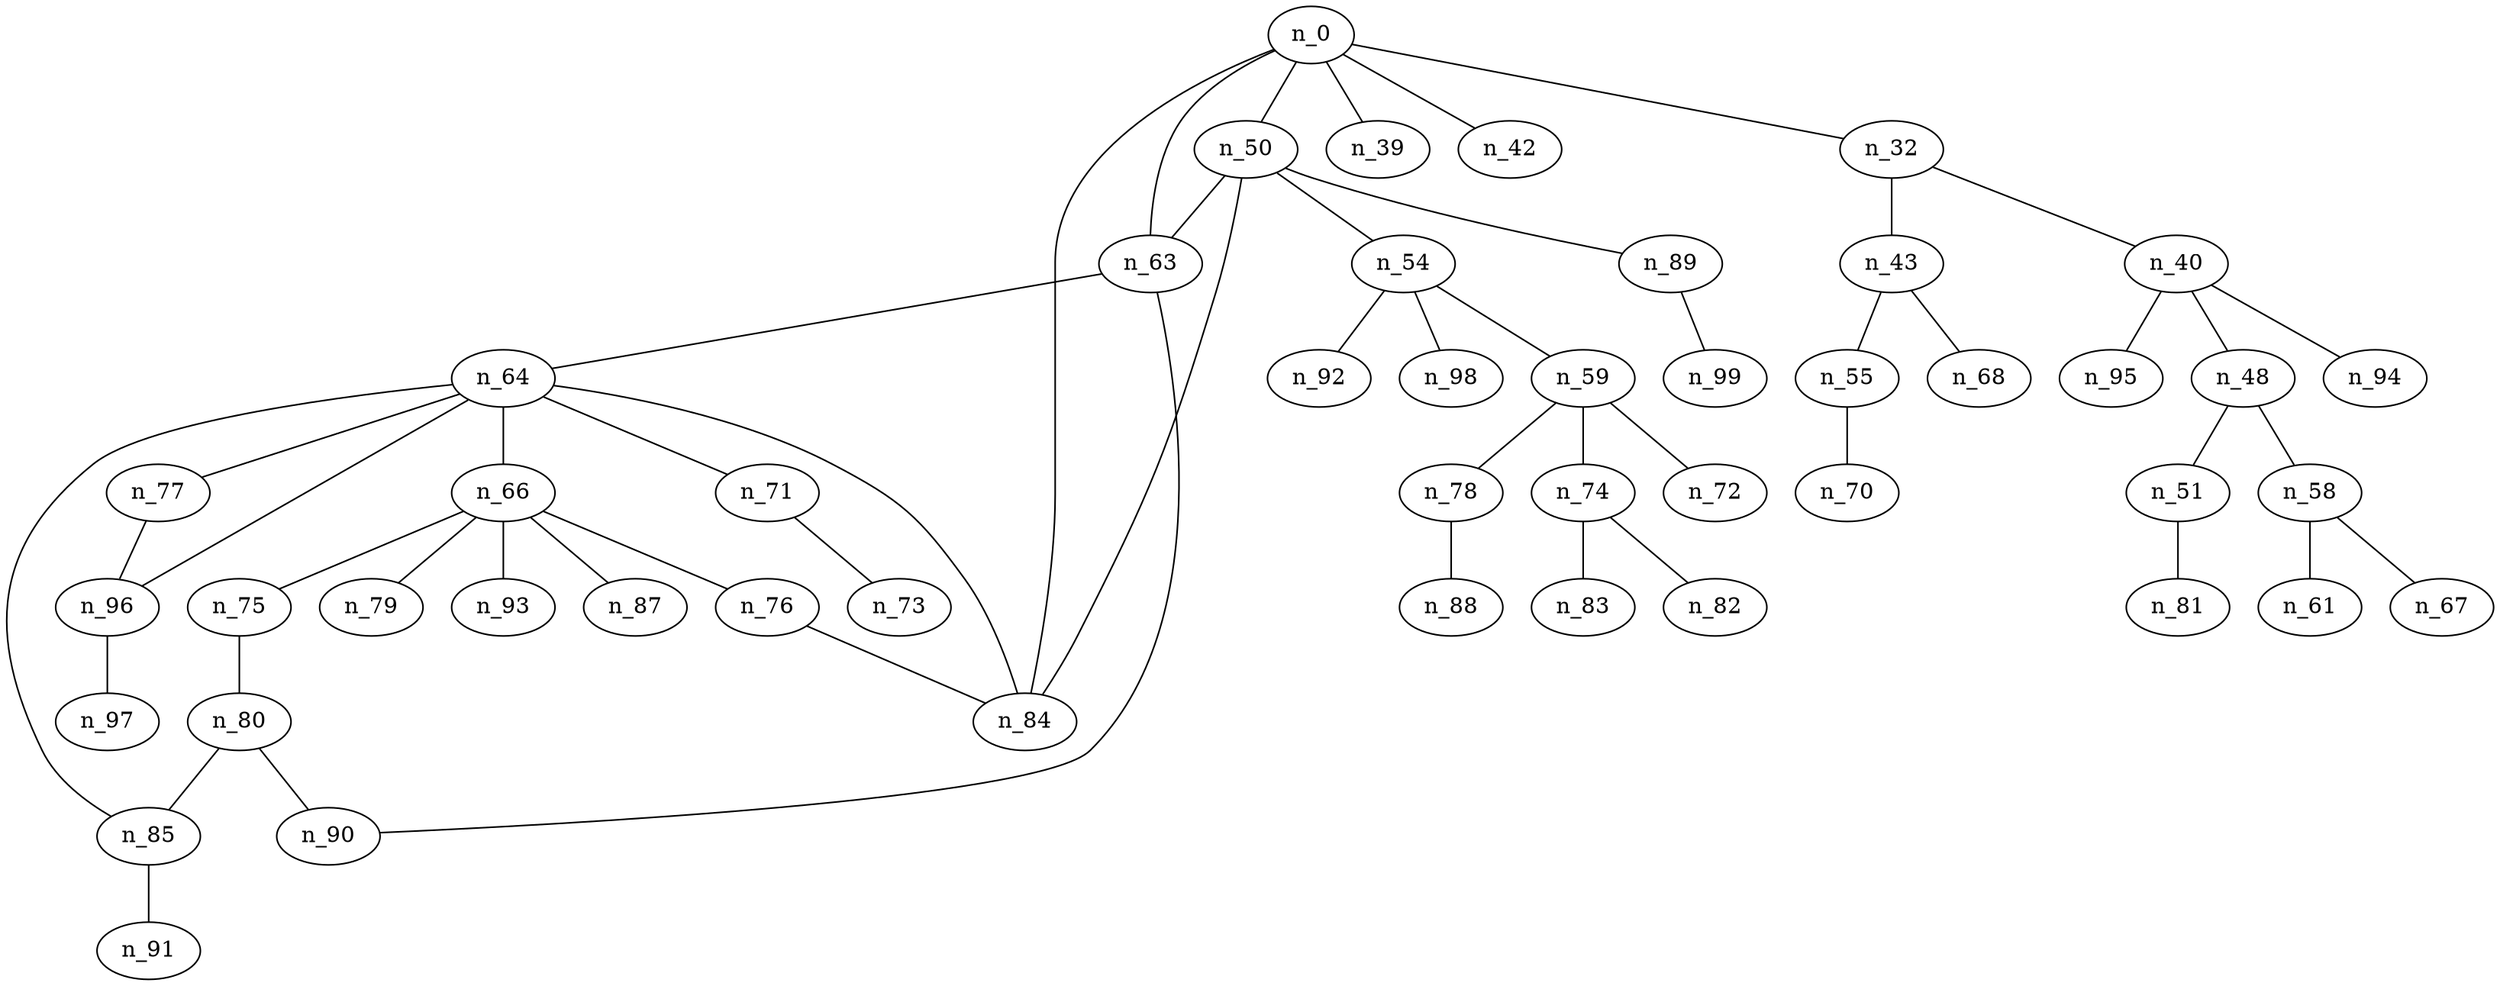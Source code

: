 graph grafoErdosRenyi_100_400_DFS_I  {
n_0;
n_63;
n_84;
n_39;
n_42;
n_32;
n_50;
n_54;
n_89;
n_99;
n_90;
n_64;
n_96;
n_85;
n_71;
n_66;
n_77;
n_97;
n_93;
n_87;
n_76;
n_75;
n_79;
n_80;
n_91;
n_73;
n_59;
n_92;
n_98;
n_74;
n_78;
n_72;
n_88;
n_83;
n_82;
n_43;
n_40;
n_95;
n_48;
n_94;
n_58;
n_51;
n_81;
n_61;
n_67;
n_68;
n_55;
n_70;
n_0 -- n_63;
n_0 -- n_84;
n_0 -- n_39;
n_0 -- n_42;
n_0 -- n_32;
n_0 -- n_50;
n_50 -- n_84;
n_50 -- n_54;
n_50 -- n_63;
n_50 -- n_89;
n_89 -- n_99;
n_63 -- n_90;
n_63 -- n_64;
n_64 -- n_96;
n_64 -- n_85;
n_64 -- n_71;
n_64 -- n_84;
n_64 -- n_66;
n_64 -- n_77;
n_77 -- n_96;
n_96 -- n_97;
n_66 -- n_93;
n_66 -- n_87;
n_66 -- n_76;
n_66 -- n_75;
n_66 -- n_79;
n_75 -- n_80;
n_80 -- n_85;
n_80 -- n_90;
n_85 -- n_91;
n_76 -- n_84;
n_71 -- n_73;
n_54 -- n_59;
n_54 -- n_92;
n_54 -- n_98;
n_59 -- n_74;
n_59 -- n_78;
n_59 -- n_72;
n_78 -- n_88;
n_74 -- n_83;
n_74 -- n_82;
n_32 -- n_43;
n_32 -- n_40;
n_40 -- n_95;
n_40 -- n_48;
n_40 -- n_94;
n_48 -- n_58;
n_48 -- n_51;
n_51 -- n_81;
n_58 -- n_61;
n_58 -- n_67;
n_43 -- n_68;
n_43 -- n_55;
n_55 -- n_70;
}